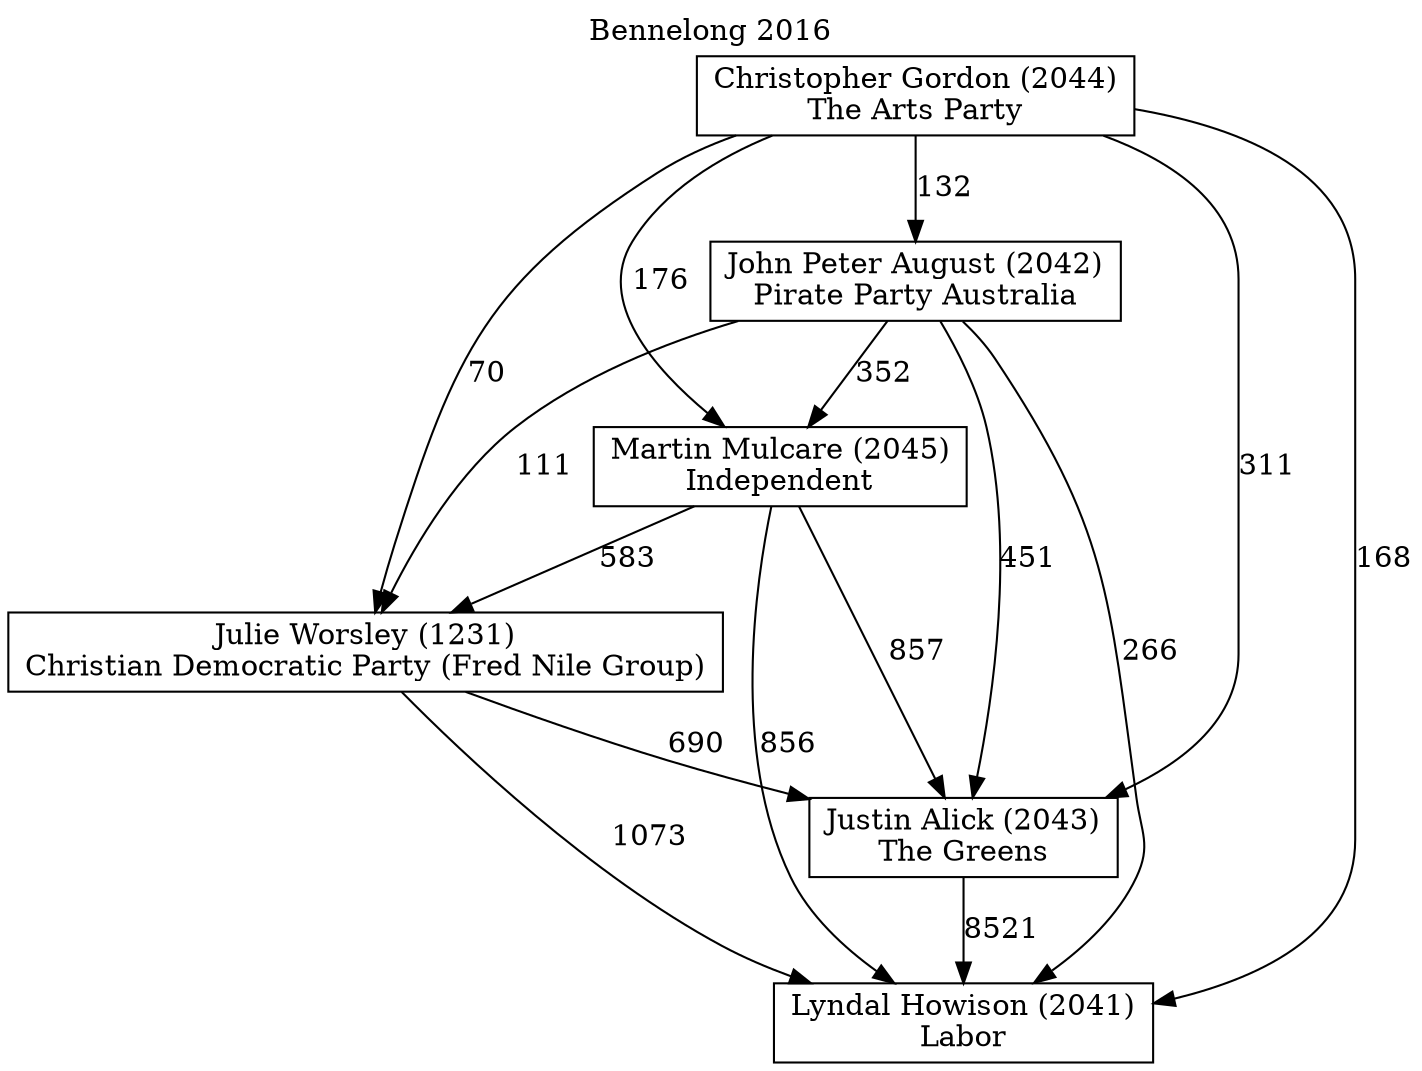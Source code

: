 // House preference flow
digraph "Lyndal Howison (2041)_Bennelong_2016" {
	graph [label="Bennelong 2016" labelloc=t mclimit=10]
	node [shape=box]
	"Julie Worsley (1231)" [label="Julie Worsley (1231)
Christian Democratic Party (Fred Nile Group)"]
	"Christopher Gordon (2044)" [label="Christopher Gordon (2044)
The Arts Party"]
	"Lyndal Howison (2041)" [label="Lyndal Howison (2041)
Labor"]
	"Justin Alick (2043)" [label="Justin Alick (2043)
The Greens"]
	"John Peter August (2042)" [label="John Peter August (2042)
Pirate Party Australia"]
	"Martin Mulcare (2045)" [label="Martin Mulcare (2045)
Independent"]
	"Martin Mulcare (2045)" -> "Julie Worsley (1231)" [label=583]
	"John Peter August (2042)" -> "Justin Alick (2043)" [label=451]
	"Christopher Gordon (2044)" -> "John Peter August (2042)" [label=132]
	"Christopher Gordon (2044)" -> "Julie Worsley (1231)" [label=70]
	"Christopher Gordon (2044)" -> "Justin Alick (2043)" [label=311]
	"Julie Worsley (1231)" -> "Lyndal Howison (2041)" [label=1073]
	"Christopher Gordon (2044)" -> "Lyndal Howison (2041)" [label=168]
	"John Peter August (2042)" -> "Lyndal Howison (2041)" [label=266]
	"Martin Mulcare (2045)" -> "Justin Alick (2043)" [label=857]
	"Justin Alick (2043)" -> "Lyndal Howison (2041)" [label=8521]
	"Christopher Gordon (2044)" -> "Martin Mulcare (2045)" [label=176]
	"Julie Worsley (1231)" -> "Justin Alick (2043)" [label=690]
	"John Peter August (2042)" -> "Julie Worsley (1231)" [label=111]
	"Martin Mulcare (2045)" -> "Lyndal Howison (2041)" [label=856]
	"John Peter August (2042)" -> "Martin Mulcare (2045)" [label=352]
}
